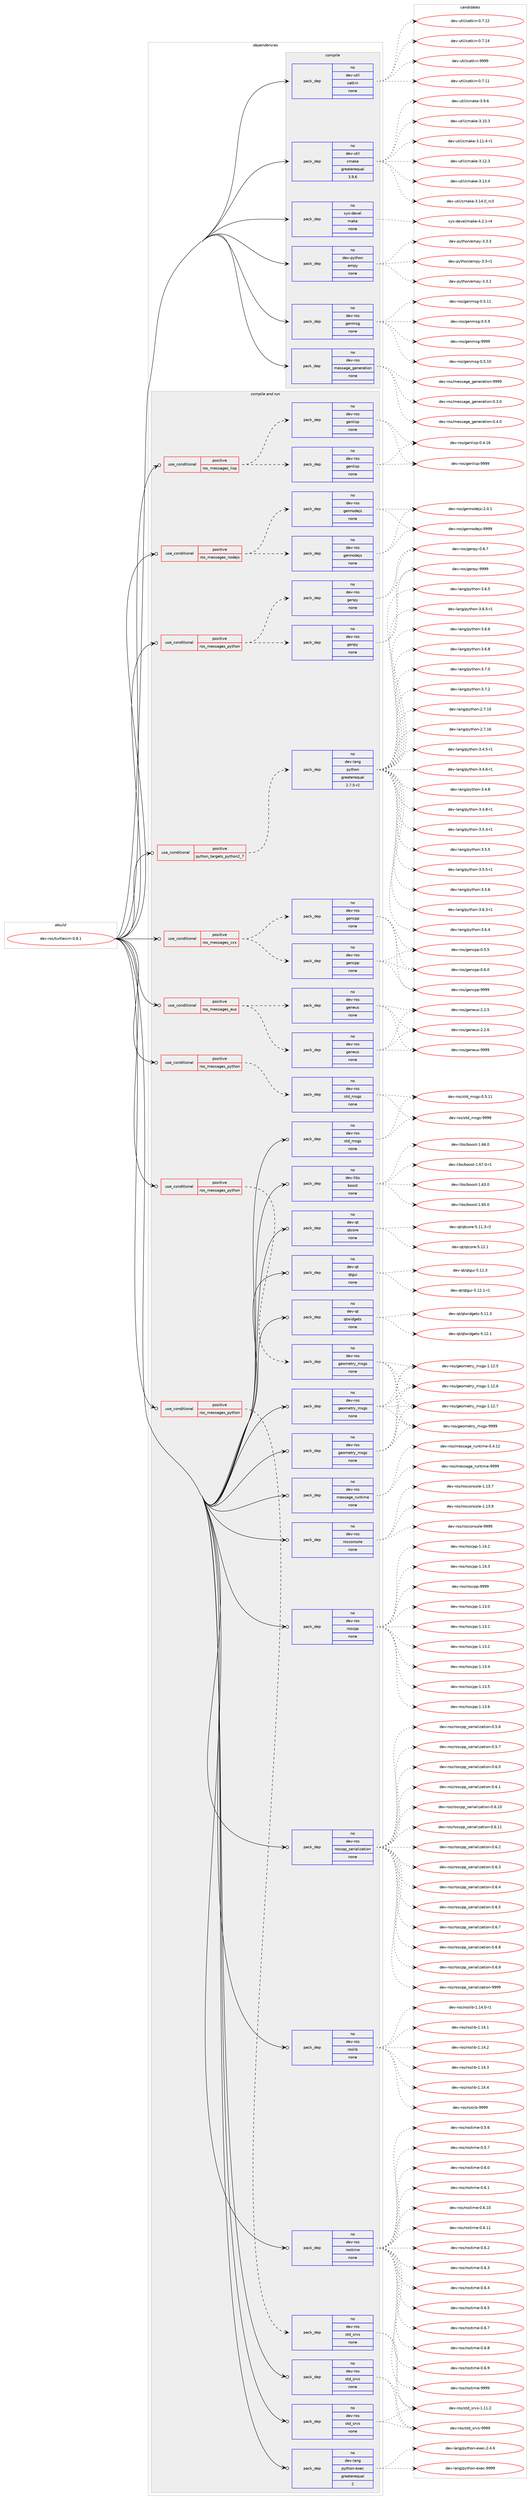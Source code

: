 digraph prolog {

# *************
# Graph options
# *************

newrank=true;
concentrate=true;
compound=true;
graph [rankdir=LR,fontname=Helvetica,fontsize=10,ranksep=1.5];#, ranksep=2.5, nodesep=0.2];
edge  [arrowhead=vee];
node  [fontname=Helvetica,fontsize=10];

# **********
# The ebuild
# **********

subgraph cluster_leftcol {
color=gray;
rank=same;
label=<<i>ebuild</i>>;
id [label="dev-ros/turtlesim-0.8.1", color=red, width=4, href="../dev-ros/turtlesim-0.8.1.svg"];
}

# ****************
# The dependencies
# ****************

subgraph cluster_midcol {
color=gray;
label=<<i>dependencies</i>>;
subgraph cluster_compile {
fillcolor="#eeeeee";
style=filled;
label=<<i>compile</i>>;
subgraph pack1061516 {
dependency1476698 [label=<<TABLE BORDER="0" CELLBORDER="1" CELLSPACING="0" CELLPADDING="4" WIDTH="220"><TR><TD ROWSPAN="6" CELLPADDING="30">pack_dep</TD></TR><TR><TD WIDTH="110">no</TD></TR><TR><TD>dev-python</TD></TR><TR><TD>empy</TD></TR><TR><TD>none</TD></TR><TR><TD></TD></TR></TABLE>>, shape=none, color=blue];
}
id:e -> dependency1476698:w [weight=20,style="solid",arrowhead="vee"];
subgraph pack1061517 {
dependency1476699 [label=<<TABLE BORDER="0" CELLBORDER="1" CELLSPACING="0" CELLPADDING="4" WIDTH="220"><TR><TD ROWSPAN="6" CELLPADDING="30">pack_dep</TD></TR><TR><TD WIDTH="110">no</TD></TR><TR><TD>dev-ros</TD></TR><TR><TD>genmsg</TD></TR><TR><TD>none</TD></TR><TR><TD></TD></TR></TABLE>>, shape=none, color=blue];
}
id:e -> dependency1476699:w [weight=20,style="solid",arrowhead="vee"];
subgraph pack1061518 {
dependency1476700 [label=<<TABLE BORDER="0" CELLBORDER="1" CELLSPACING="0" CELLPADDING="4" WIDTH="220"><TR><TD ROWSPAN="6" CELLPADDING="30">pack_dep</TD></TR><TR><TD WIDTH="110">no</TD></TR><TR><TD>dev-ros</TD></TR><TR><TD>message_generation</TD></TR><TR><TD>none</TD></TR><TR><TD></TD></TR></TABLE>>, shape=none, color=blue];
}
id:e -> dependency1476700:w [weight=20,style="solid",arrowhead="vee"];
subgraph pack1061519 {
dependency1476701 [label=<<TABLE BORDER="0" CELLBORDER="1" CELLSPACING="0" CELLPADDING="4" WIDTH="220"><TR><TD ROWSPAN="6" CELLPADDING="30">pack_dep</TD></TR><TR><TD WIDTH="110">no</TD></TR><TR><TD>dev-util</TD></TR><TR><TD>catkin</TD></TR><TR><TD>none</TD></TR><TR><TD></TD></TR></TABLE>>, shape=none, color=blue];
}
id:e -> dependency1476701:w [weight=20,style="solid",arrowhead="vee"];
subgraph pack1061520 {
dependency1476702 [label=<<TABLE BORDER="0" CELLBORDER="1" CELLSPACING="0" CELLPADDING="4" WIDTH="220"><TR><TD ROWSPAN="6" CELLPADDING="30">pack_dep</TD></TR><TR><TD WIDTH="110">no</TD></TR><TR><TD>dev-util</TD></TR><TR><TD>cmake</TD></TR><TR><TD>greaterequal</TD></TR><TR><TD>3.9.6</TD></TR></TABLE>>, shape=none, color=blue];
}
id:e -> dependency1476702:w [weight=20,style="solid",arrowhead="vee"];
subgraph pack1061521 {
dependency1476703 [label=<<TABLE BORDER="0" CELLBORDER="1" CELLSPACING="0" CELLPADDING="4" WIDTH="220"><TR><TD ROWSPAN="6" CELLPADDING="30">pack_dep</TD></TR><TR><TD WIDTH="110">no</TD></TR><TR><TD>sys-devel</TD></TR><TR><TD>make</TD></TR><TR><TD>none</TD></TR><TR><TD></TD></TR></TABLE>>, shape=none, color=blue];
}
id:e -> dependency1476703:w [weight=20,style="solid",arrowhead="vee"];
}
subgraph cluster_compileandrun {
fillcolor="#eeeeee";
style=filled;
label=<<i>compile and run</i>>;
subgraph cond391792 {
dependency1476704 [label=<<TABLE BORDER="0" CELLBORDER="1" CELLSPACING="0" CELLPADDING="4"><TR><TD ROWSPAN="3" CELLPADDING="10">use_conditional</TD></TR><TR><TD>positive</TD></TR><TR><TD>python_targets_python2_7</TD></TR></TABLE>>, shape=none, color=red];
subgraph pack1061522 {
dependency1476705 [label=<<TABLE BORDER="0" CELLBORDER="1" CELLSPACING="0" CELLPADDING="4" WIDTH="220"><TR><TD ROWSPAN="6" CELLPADDING="30">pack_dep</TD></TR><TR><TD WIDTH="110">no</TD></TR><TR><TD>dev-lang</TD></TR><TR><TD>python</TD></TR><TR><TD>greaterequal</TD></TR><TR><TD>2.7.5-r2</TD></TR></TABLE>>, shape=none, color=blue];
}
dependency1476704:e -> dependency1476705:w [weight=20,style="dashed",arrowhead="vee"];
}
id:e -> dependency1476704:w [weight=20,style="solid",arrowhead="odotvee"];
subgraph cond391793 {
dependency1476706 [label=<<TABLE BORDER="0" CELLBORDER="1" CELLSPACING="0" CELLPADDING="4"><TR><TD ROWSPAN="3" CELLPADDING="10">use_conditional</TD></TR><TR><TD>positive</TD></TR><TR><TD>ros_messages_cxx</TD></TR></TABLE>>, shape=none, color=red];
subgraph pack1061523 {
dependency1476707 [label=<<TABLE BORDER="0" CELLBORDER="1" CELLSPACING="0" CELLPADDING="4" WIDTH="220"><TR><TD ROWSPAN="6" CELLPADDING="30">pack_dep</TD></TR><TR><TD WIDTH="110">no</TD></TR><TR><TD>dev-ros</TD></TR><TR><TD>gencpp</TD></TR><TR><TD>none</TD></TR><TR><TD></TD></TR></TABLE>>, shape=none, color=blue];
}
dependency1476706:e -> dependency1476707:w [weight=20,style="dashed",arrowhead="vee"];
subgraph pack1061524 {
dependency1476708 [label=<<TABLE BORDER="0" CELLBORDER="1" CELLSPACING="0" CELLPADDING="4" WIDTH="220"><TR><TD ROWSPAN="6" CELLPADDING="30">pack_dep</TD></TR><TR><TD WIDTH="110">no</TD></TR><TR><TD>dev-ros</TD></TR><TR><TD>gencpp</TD></TR><TR><TD>none</TD></TR><TR><TD></TD></TR></TABLE>>, shape=none, color=blue];
}
dependency1476706:e -> dependency1476708:w [weight=20,style="dashed",arrowhead="vee"];
}
id:e -> dependency1476706:w [weight=20,style="solid",arrowhead="odotvee"];
subgraph cond391794 {
dependency1476709 [label=<<TABLE BORDER="0" CELLBORDER="1" CELLSPACING="0" CELLPADDING="4"><TR><TD ROWSPAN="3" CELLPADDING="10">use_conditional</TD></TR><TR><TD>positive</TD></TR><TR><TD>ros_messages_eus</TD></TR></TABLE>>, shape=none, color=red];
subgraph pack1061525 {
dependency1476710 [label=<<TABLE BORDER="0" CELLBORDER="1" CELLSPACING="0" CELLPADDING="4" WIDTH="220"><TR><TD ROWSPAN="6" CELLPADDING="30">pack_dep</TD></TR><TR><TD WIDTH="110">no</TD></TR><TR><TD>dev-ros</TD></TR><TR><TD>geneus</TD></TR><TR><TD>none</TD></TR><TR><TD></TD></TR></TABLE>>, shape=none, color=blue];
}
dependency1476709:e -> dependency1476710:w [weight=20,style="dashed",arrowhead="vee"];
subgraph pack1061526 {
dependency1476711 [label=<<TABLE BORDER="0" CELLBORDER="1" CELLSPACING="0" CELLPADDING="4" WIDTH="220"><TR><TD ROWSPAN="6" CELLPADDING="30">pack_dep</TD></TR><TR><TD WIDTH="110">no</TD></TR><TR><TD>dev-ros</TD></TR><TR><TD>geneus</TD></TR><TR><TD>none</TD></TR><TR><TD></TD></TR></TABLE>>, shape=none, color=blue];
}
dependency1476709:e -> dependency1476711:w [weight=20,style="dashed",arrowhead="vee"];
}
id:e -> dependency1476709:w [weight=20,style="solid",arrowhead="odotvee"];
subgraph cond391795 {
dependency1476712 [label=<<TABLE BORDER="0" CELLBORDER="1" CELLSPACING="0" CELLPADDING="4"><TR><TD ROWSPAN="3" CELLPADDING="10">use_conditional</TD></TR><TR><TD>positive</TD></TR><TR><TD>ros_messages_lisp</TD></TR></TABLE>>, shape=none, color=red];
subgraph pack1061527 {
dependency1476713 [label=<<TABLE BORDER="0" CELLBORDER="1" CELLSPACING="0" CELLPADDING="4" WIDTH="220"><TR><TD ROWSPAN="6" CELLPADDING="30">pack_dep</TD></TR><TR><TD WIDTH="110">no</TD></TR><TR><TD>dev-ros</TD></TR><TR><TD>genlisp</TD></TR><TR><TD>none</TD></TR><TR><TD></TD></TR></TABLE>>, shape=none, color=blue];
}
dependency1476712:e -> dependency1476713:w [weight=20,style="dashed",arrowhead="vee"];
subgraph pack1061528 {
dependency1476714 [label=<<TABLE BORDER="0" CELLBORDER="1" CELLSPACING="0" CELLPADDING="4" WIDTH="220"><TR><TD ROWSPAN="6" CELLPADDING="30">pack_dep</TD></TR><TR><TD WIDTH="110">no</TD></TR><TR><TD>dev-ros</TD></TR><TR><TD>genlisp</TD></TR><TR><TD>none</TD></TR><TR><TD></TD></TR></TABLE>>, shape=none, color=blue];
}
dependency1476712:e -> dependency1476714:w [weight=20,style="dashed",arrowhead="vee"];
}
id:e -> dependency1476712:w [weight=20,style="solid",arrowhead="odotvee"];
subgraph cond391796 {
dependency1476715 [label=<<TABLE BORDER="0" CELLBORDER="1" CELLSPACING="0" CELLPADDING="4"><TR><TD ROWSPAN="3" CELLPADDING="10">use_conditional</TD></TR><TR><TD>positive</TD></TR><TR><TD>ros_messages_nodejs</TD></TR></TABLE>>, shape=none, color=red];
subgraph pack1061529 {
dependency1476716 [label=<<TABLE BORDER="0" CELLBORDER="1" CELLSPACING="0" CELLPADDING="4" WIDTH="220"><TR><TD ROWSPAN="6" CELLPADDING="30">pack_dep</TD></TR><TR><TD WIDTH="110">no</TD></TR><TR><TD>dev-ros</TD></TR><TR><TD>gennodejs</TD></TR><TR><TD>none</TD></TR><TR><TD></TD></TR></TABLE>>, shape=none, color=blue];
}
dependency1476715:e -> dependency1476716:w [weight=20,style="dashed",arrowhead="vee"];
subgraph pack1061530 {
dependency1476717 [label=<<TABLE BORDER="0" CELLBORDER="1" CELLSPACING="0" CELLPADDING="4" WIDTH="220"><TR><TD ROWSPAN="6" CELLPADDING="30">pack_dep</TD></TR><TR><TD WIDTH="110">no</TD></TR><TR><TD>dev-ros</TD></TR><TR><TD>gennodejs</TD></TR><TR><TD>none</TD></TR><TR><TD></TD></TR></TABLE>>, shape=none, color=blue];
}
dependency1476715:e -> dependency1476717:w [weight=20,style="dashed",arrowhead="vee"];
}
id:e -> dependency1476715:w [weight=20,style="solid",arrowhead="odotvee"];
subgraph cond391797 {
dependency1476718 [label=<<TABLE BORDER="0" CELLBORDER="1" CELLSPACING="0" CELLPADDING="4"><TR><TD ROWSPAN="3" CELLPADDING="10">use_conditional</TD></TR><TR><TD>positive</TD></TR><TR><TD>ros_messages_python</TD></TR></TABLE>>, shape=none, color=red];
subgraph pack1061531 {
dependency1476719 [label=<<TABLE BORDER="0" CELLBORDER="1" CELLSPACING="0" CELLPADDING="4" WIDTH="220"><TR><TD ROWSPAN="6" CELLPADDING="30">pack_dep</TD></TR><TR><TD WIDTH="110">no</TD></TR><TR><TD>dev-ros</TD></TR><TR><TD>genpy</TD></TR><TR><TD>none</TD></TR><TR><TD></TD></TR></TABLE>>, shape=none, color=blue];
}
dependency1476718:e -> dependency1476719:w [weight=20,style="dashed",arrowhead="vee"];
subgraph pack1061532 {
dependency1476720 [label=<<TABLE BORDER="0" CELLBORDER="1" CELLSPACING="0" CELLPADDING="4" WIDTH="220"><TR><TD ROWSPAN="6" CELLPADDING="30">pack_dep</TD></TR><TR><TD WIDTH="110">no</TD></TR><TR><TD>dev-ros</TD></TR><TR><TD>genpy</TD></TR><TR><TD>none</TD></TR><TR><TD></TD></TR></TABLE>>, shape=none, color=blue];
}
dependency1476718:e -> dependency1476720:w [weight=20,style="dashed",arrowhead="vee"];
}
id:e -> dependency1476718:w [weight=20,style="solid",arrowhead="odotvee"];
subgraph cond391798 {
dependency1476721 [label=<<TABLE BORDER="0" CELLBORDER="1" CELLSPACING="0" CELLPADDING="4"><TR><TD ROWSPAN="3" CELLPADDING="10">use_conditional</TD></TR><TR><TD>positive</TD></TR><TR><TD>ros_messages_python</TD></TR></TABLE>>, shape=none, color=red];
subgraph pack1061533 {
dependency1476722 [label=<<TABLE BORDER="0" CELLBORDER="1" CELLSPACING="0" CELLPADDING="4" WIDTH="220"><TR><TD ROWSPAN="6" CELLPADDING="30">pack_dep</TD></TR><TR><TD WIDTH="110">no</TD></TR><TR><TD>dev-ros</TD></TR><TR><TD>geometry_msgs</TD></TR><TR><TD>none</TD></TR><TR><TD></TD></TR></TABLE>>, shape=none, color=blue];
}
dependency1476721:e -> dependency1476722:w [weight=20,style="dashed",arrowhead="vee"];
}
id:e -> dependency1476721:w [weight=20,style="solid",arrowhead="odotvee"];
subgraph cond391799 {
dependency1476723 [label=<<TABLE BORDER="0" CELLBORDER="1" CELLSPACING="0" CELLPADDING="4"><TR><TD ROWSPAN="3" CELLPADDING="10">use_conditional</TD></TR><TR><TD>positive</TD></TR><TR><TD>ros_messages_python</TD></TR></TABLE>>, shape=none, color=red];
subgraph pack1061534 {
dependency1476724 [label=<<TABLE BORDER="0" CELLBORDER="1" CELLSPACING="0" CELLPADDING="4" WIDTH="220"><TR><TD ROWSPAN="6" CELLPADDING="30">pack_dep</TD></TR><TR><TD WIDTH="110">no</TD></TR><TR><TD>dev-ros</TD></TR><TR><TD>std_msgs</TD></TR><TR><TD>none</TD></TR><TR><TD></TD></TR></TABLE>>, shape=none, color=blue];
}
dependency1476723:e -> dependency1476724:w [weight=20,style="dashed",arrowhead="vee"];
}
id:e -> dependency1476723:w [weight=20,style="solid",arrowhead="odotvee"];
subgraph cond391800 {
dependency1476725 [label=<<TABLE BORDER="0" CELLBORDER="1" CELLSPACING="0" CELLPADDING="4"><TR><TD ROWSPAN="3" CELLPADDING="10">use_conditional</TD></TR><TR><TD>positive</TD></TR><TR><TD>ros_messages_python</TD></TR></TABLE>>, shape=none, color=red];
subgraph pack1061535 {
dependency1476726 [label=<<TABLE BORDER="0" CELLBORDER="1" CELLSPACING="0" CELLPADDING="4" WIDTH="220"><TR><TD ROWSPAN="6" CELLPADDING="30">pack_dep</TD></TR><TR><TD WIDTH="110">no</TD></TR><TR><TD>dev-ros</TD></TR><TR><TD>std_srvs</TD></TR><TR><TD>none</TD></TR><TR><TD></TD></TR></TABLE>>, shape=none, color=blue];
}
dependency1476725:e -> dependency1476726:w [weight=20,style="dashed",arrowhead="vee"];
}
id:e -> dependency1476725:w [weight=20,style="solid",arrowhead="odotvee"];
subgraph pack1061536 {
dependency1476727 [label=<<TABLE BORDER="0" CELLBORDER="1" CELLSPACING="0" CELLPADDING="4" WIDTH="220"><TR><TD ROWSPAN="6" CELLPADDING="30">pack_dep</TD></TR><TR><TD WIDTH="110">no</TD></TR><TR><TD>dev-lang</TD></TR><TR><TD>python-exec</TD></TR><TR><TD>greaterequal</TD></TR><TR><TD>2</TD></TR></TABLE>>, shape=none, color=blue];
}
id:e -> dependency1476727:w [weight=20,style="solid",arrowhead="odotvee"];
subgraph pack1061537 {
dependency1476728 [label=<<TABLE BORDER="0" CELLBORDER="1" CELLSPACING="0" CELLPADDING="4" WIDTH="220"><TR><TD ROWSPAN="6" CELLPADDING="30">pack_dep</TD></TR><TR><TD WIDTH="110">no</TD></TR><TR><TD>dev-libs</TD></TR><TR><TD>boost</TD></TR><TR><TD>none</TD></TR><TR><TD></TD></TR></TABLE>>, shape=none, color=blue];
}
id:e -> dependency1476728:w [weight=20,style="solid",arrowhead="odotvee"];
subgraph pack1061538 {
dependency1476729 [label=<<TABLE BORDER="0" CELLBORDER="1" CELLSPACING="0" CELLPADDING="4" WIDTH="220"><TR><TD ROWSPAN="6" CELLPADDING="30">pack_dep</TD></TR><TR><TD WIDTH="110">no</TD></TR><TR><TD>dev-qt</TD></TR><TR><TD>qtcore</TD></TR><TR><TD>none</TD></TR><TR><TD></TD></TR></TABLE>>, shape=none, color=blue];
}
id:e -> dependency1476729:w [weight=20,style="solid",arrowhead="odotvee"];
subgraph pack1061539 {
dependency1476730 [label=<<TABLE BORDER="0" CELLBORDER="1" CELLSPACING="0" CELLPADDING="4" WIDTH="220"><TR><TD ROWSPAN="6" CELLPADDING="30">pack_dep</TD></TR><TR><TD WIDTH="110">no</TD></TR><TR><TD>dev-qt</TD></TR><TR><TD>qtgui</TD></TR><TR><TD>none</TD></TR><TR><TD></TD></TR></TABLE>>, shape=none, color=blue];
}
id:e -> dependency1476730:w [weight=20,style="solid",arrowhead="odotvee"];
subgraph pack1061540 {
dependency1476731 [label=<<TABLE BORDER="0" CELLBORDER="1" CELLSPACING="0" CELLPADDING="4" WIDTH="220"><TR><TD ROWSPAN="6" CELLPADDING="30">pack_dep</TD></TR><TR><TD WIDTH="110">no</TD></TR><TR><TD>dev-qt</TD></TR><TR><TD>qtwidgets</TD></TR><TR><TD>none</TD></TR><TR><TD></TD></TR></TABLE>>, shape=none, color=blue];
}
id:e -> dependency1476731:w [weight=20,style="solid",arrowhead="odotvee"];
subgraph pack1061541 {
dependency1476732 [label=<<TABLE BORDER="0" CELLBORDER="1" CELLSPACING="0" CELLPADDING="4" WIDTH="220"><TR><TD ROWSPAN="6" CELLPADDING="30">pack_dep</TD></TR><TR><TD WIDTH="110">no</TD></TR><TR><TD>dev-ros</TD></TR><TR><TD>geometry_msgs</TD></TR><TR><TD>none</TD></TR><TR><TD></TD></TR></TABLE>>, shape=none, color=blue];
}
id:e -> dependency1476732:w [weight=20,style="solid",arrowhead="odotvee"];
subgraph pack1061542 {
dependency1476733 [label=<<TABLE BORDER="0" CELLBORDER="1" CELLSPACING="0" CELLPADDING="4" WIDTH="220"><TR><TD ROWSPAN="6" CELLPADDING="30">pack_dep</TD></TR><TR><TD WIDTH="110">no</TD></TR><TR><TD>dev-ros</TD></TR><TR><TD>geometry_msgs</TD></TR><TR><TD>none</TD></TR><TR><TD></TD></TR></TABLE>>, shape=none, color=blue];
}
id:e -> dependency1476733:w [weight=20,style="solid",arrowhead="odotvee"];
subgraph pack1061543 {
dependency1476734 [label=<<TABLE BORDER="0" CELLBORDER="1" CELLSPACING="0" CELLPADDING="4" WIDTH="220"><TR><TD ROWSPAN="6" CELLPADDING="30">pack_dep</TD></TR><TR><TD WIDTH="110">no</TD></TR><TR><TD>dev-ros</TD></TR><TR><TD>message_runtime</TD></TR><TR><TD>none</TD></TR><TR><TD></TD></TR></TABLE>>, shape=none, color=blue];
}
id:e -> dependency1476734:w [weight=20,style="solid",arrowhead="odotvee"];
subgraph pack1061544 {
dependency1476735 [label=<<TABLE BORDER="0" CELLBORDER="1" CELLSPACING="0" CELLPADDING="4" WIDTH="220"><TR><TD ROWSPAN="6" CELLPADDING="30">pack_dep</TD></TR><TR><TD WIDTH="110">no</TD></TR><TR><TD>dev-ros</TD></TR><TR><TD>rosconsole</TD></TR><TR><TD>none</TD></TR><TR><TD></TD></TR></TABLE>>, shape=none, color=blue];
}
id:e -> dependency1476735:w [weight=20,style="solid",arrowhead="odotvee"];
subgraph pack1061545 {
dependency1476736 [label=<<TABLE BORDER="0" CELLBORDER="1" CELLSPACING="0" CELLPADDING="4" WIDTH="220"><TR><TD ROWSPAN="6" CELLPADDING="30">pack_dep</TD></TR><TR><TD WIDTH="110">no</TD></TR><TR><TD>dev-ros</TD></TR><TR><TD>roscpp</TD></TR><TR><TD>none</TD></TR><TR><TD></TD></TR></TABLE>>, shape=none, color=blue];
}
id:e -> dependency1476736:w [weight=20,style="solid",arrowhead="odotvee"];
subgraph pack1061546 {
dependency1476737 [label=<<TABLE BORDER="0" CELLBORDER="1" CELLSPACING="0" CELLPADDING="4" WIDTH="220"><TR><TD ROWSPAN="6" CELLPADDING="30">pack_dep</TD></TR><TR><TD WIDTH="110">no</TD></TR><TR><TD>dev-ros</TD></TR><TR><TD>roscpp_serialization</TD></TR><TR><TD>none</TD></TR><TR><TD></TD></TR></TABLE>>, shape=none, color=blue];
}
id:e -> dependency1476737:w [weight=20,style="solid",arrowhead="odotvee"];
subgraph pack1061547 {
dependency1476738 [label=<<TABLE BORDER="0" CELLBORDER="1" CELLSPACING="0" CELLPADDING="4" WIDTH="220"><TR><TD ROWSPAN="6" CELLPADDING="30">pack_dep</TD></TR><TR><TD WIDTH="110">no</TD></TR><TR><TD>dev-ros</TD></TR><TR><TD>roslib</TD></TR><TR><TD>none</TD></TR><TR><TD></TD></TR></TABLE>>, shape=none, color=blue];
}
id:e -> dependency1476738:w [weight=20,style="solid",arrowhead="odotvee"];
subgraph pack1061548 {
dependency1476739 [label=<<TABLE BORDER="0" CELLBORDER="1" CELLSPACING="0" CELLPADDING="4" WIDTH="220"><TR><TD ROWSPAN="6" CELLPADDING="30">pack_dep</TD></TR><TR><TD WIDTH="110">no</TD></TR><TR><TD>dev-ros</TD></TR><TR><TD>rostime</TD></TR><TR><TD>none</TD></TR><TR><TD></TD></TR></TABLE>>, shape=none, color=blue];
}
id:e -> dependency1476739:w [weight=20,style="solid",arrowhead="odotvee"];
subgraph pack1061549 {
dependency1476740 [label=<<TABLE BORDER="0" CELLBORDER="1" CELLSPACING="0" CELLPADDING="4" WIDTH="220"><TR><TD ROWSPAN="6" CELLPADDING="30">pack_dep</TD></TR><TR><TD WIDTH="110">no</TD></TR><TR><TD>dev-ros</TD></TR><TR><TD>std_msgs</TD></TR><TR><TD>none</TD></TR><TR><TD></TD></TR></TABLE>>, shape=none, color=blue];
}
id:e -> dependency1476740:w [weight=20,style="solid",arrowhead="odotvee"];
subgraph pack1061550 {
dependency1476741 [label=<<TABLE BORDER="0" CELLBORDER="1" CELLSPACING="0" CELLPADDING="4" WIDTH="220"><TR><TD ROWSPAN="6" CELLPADDING="30">pack_dep</TD></TR><TR><TD WIDTH="110">no</TD></TR><TR><TD>dev-ros</TD></TR><TR><TD>std_srvs</TD></TR><TR><TD>none</TD></TR><TR><TD></TD></TR></TABLE>>, shape=none, color=blue];
}
id:e -> dependency1476741:w [weight=20,style="solid",arrowhead="odotvee"];
subgraph pack1061551 {
dependency1476742 [label=<<TABLE BORDER="0" CELLBORDER="1" CELLSPACING="0" CELLPADDING="4" WIDTH="220"><TR><TD ROWSPAN="6" CELLPADDING="30">pack_dep</TD></TR><TR><TD WIDTH="110">no</TD></TR><TR><TD>dev-ros</TD></TR><TR><TD>std_srvs</TD></TR><TR><TD>none</TD></TR><TR><TD></TD></TR></TABLE>>, shape=none, color=blue];
}
id:e -> dependency1476742:w [weight=20,style="solid",arrowhead="odotvee"];
}
subgraph cluster_run {
fillcolor="#eeeeee";
style=filled;
label=<<i>run</i>>;
}
}

# **************
# The candidates
# **************

subgraph cluster_choices {
rank=same;
color=gray;
label=<<i>candidates</i>>;

subgraph choice1061516 {
color=black;
nodesep=1;
choice1001011184511212111610411111047101109112121455146514511449 [label="dev-python/empy-3.3-r1", color=red, width=4,href="../dev-python/empy-3.3-r1.svg"];
choice1001011184511212111610411111047101109112121455146514650 [label="dev-python/empy-3.3.2", color=red, width=4,href="../dev-python/empy-3.3.2.svg"];
choice1001011184511212111610411111047101109112121455146514651 [label="dev-python/empy-3.3.3", color=red, width=4,href="../dev-python/empy-3.3.3.svg"];
dependency1476698:e -> choice1001011184511212111610411111047101109112121455146514511449:w [style=dotted,weight="100"];
dependency1476698:e -> choice1001011184511212111610411111047101109112121455146514650:w [style=dotted,weight="100"];
dependency1476698:e -> choice1001011184511212111610411111047101109112121455146514651:w [style=dotted,weight="100"];
}
subgraph choice1061517 {
color=black;
nodesep=1;
choice100101118451141111154710310111010911510345484653464948 [label="dev-ros/genmsg-0.5.10", color=red, width=4,href="../dev-ros/genmsg-0.5.10.svg"];
choice100101118451141111154710310111010911510345484653464949 [label="dev-ros/genmsg-0.5.11", color=red, width=4,href="../dev-ros/genmsg-0.5.11.svg"];
choice1001011184511411111547103101110109115103454846534657 [label="dev-ros/genmsg-0.5.9", color=red, width=4,href="../dev-ros/genmsg-0.5.9.svg"];
choice10010111845114111115471031011101091151034557575757 [label="dev-ros/genmsg-9999", color=red, width=4,href="../dev-ros/genmsg-9999.svg"];
dependency1476699:e -> choice100101118451141111154710310111010911510345484653464948:w [style=dotted,weight="100"];
dependency1476699:e -> choice100101118451141111154710310111010911510345484653464949:w [style=dotted,weight="100"];
dependency1476699:e -> choice1001011184511411111547103101110109115103454846534657:w [style=dotted,weight="100"];
dependency1476699:e -> choice10010111845114111115471031011101091151034557575757:w [style=dotted,weight="100"];
}
subgraph choice1061518 {
color=black;
nodesep=1;
choice1001011184511411111547109101115115971031019510310111010111497116105111110454846514648 [label="dev-ros/message_generation-0.3.0", color=red, width=4,href="../dev-ros/message_generation-0.3.0.svg"];
choice1001011184511411111547109101115115971031019510310111010111497116105111110454846524648 [label="dev-ros/message_generation-0.4.0", color=red, width=4,href="../dev-ros/message_generation-0.4.0.svg"];
choice10010111845114111115471091011151159710310195103101110101114971161051111104557575757 [label="dev-ros/message_generation-9999", color=red, width=4,href="../dev-ros/message_generation-9999.svg"];
dependency1476700:e -> choice1001011184511411111547109101115115971031019510310111010111497116105111110454846514648:w [style=dotted,weight="100"];
dependency1476700:e -> choice1001011184511411111547109101115115971031019510310111010111497116105111110454846524648:w [style=dotted,weight="100"];
dependency1476700:e -> choice10010111845114111115471091011151159710310195103101110101114971161051111104557575757:w [style=dotted,weight="100"];
}
subgraph choice1061519 {
color=black;
nodesep=1;
choice1001011184511711610510847999711610710511045484655464949 [label="dev-util/catkin-0.7.11", color=red, width=4,href="../dev-util/catkin-0.7.11.svg"];
choice1001011184511711610510847999711610710511045484655464950 [label="dev-util/catkin-0.7.12", color=red, width=4,href="../dev-util/catkin-0.7.12.svg"];
choice1001011184511711610510847999711610710511045484655464952 [label="dev-util/catkin-0.7.14", color=red, width=4,href="../dev-util/catkin-0.7.14.svg"];
choice100101118451171161051084799971161071051104557575757 [label="dev-util/catkin-9999", color=red, width=4,href="../dev-util/catkin-9999.svg"];
dependency1476701:e -> choice1001011184511711610510847999711610710511045484655464949:w [style=dotted,weight="100"];
dependency1476701:e -> choice1001011184511711610510847999711610710511045484655464950:w [style=dotted,weight="100"];
dependency1476701:e -> choice1001011184511711610510847999711610710511045484655464952:w [style=dotted,weight="100"];
dependency1476701:e -> choice100101118451171161051084799971161071051104557575757:w [style=dotted,weight="100"];
}
subgraph choice1061520 {
color=black;
nodesep=1;
choice1001011184511711610510847991099710710145514649484651 [label="dev-util/cmake-3.10.3", color=red, width=4,href="../dev-util/cmake-3.10.3.svg"];
choice10010111845117116105108479910997107101455146494946524511449 [label="dev-util/cmake-3.11.4-r1", color=red, width=4,href="../dev-util/cmake-3.11.4-r1.svg"];
choice1001011184511711610510847991099710710145514649504651 [label="dev-util/cmake-3.12.3", color=red, width=4,href="../dev-util/cmake-3.12.3.svg"];
choice1001011184511711610510847991099710710145514649514652 [label="dev-util/cmake-3.13.4", color=red, width=4,href="../dev-util/cmake-3.13.4.svg"];
choice1001011184511711610510847991099710710145514649524648951149951 [label="dev-util/cmake-3.14.0_rc3", color=red, width=4,href="../dev-util/cmake-3.14.0_rc3.svg"];
choice10010111845117116105108479910997107101455146574654 [label="dev-util/cmake-3.9.6", color=red, width=4,href="../dev-util/cmake-3.9.6.svg"];
dependency1476702:e -> choice1001011184511711610510847991099710710145514649484651:w [style=dotted,weight="100"];
dependency1476702:e -> choice10010111845117116105108479910997107101455146494946524511449:w [style=dotted,weight="100"];
dependency1476702:e -> choice1001011184511711610510847991099710710145514649504651:w [style=dotted,weight="100"];
dependency1476702:e -> choice1001011184511711610510847991099710710145514649514652:w [style=dotted,weight="100"];
dependency1476702:e -> choice1001011184511711610510847991099710710145514649524648951149951:w [style=dotted,weight="100"];
dependency1476702:e -> choice10010111845117116105108479910997107101455146574654:w [style=dotted,weight="100"];
}
subgraph choice1061521 {
color=black;
nodesep=1;
choice1151211154510010111810110847109971071014552465046494511452 [label="sys-devel/make-4.2.1-r4", color=red, width=4,href="../sys-devel/make-4.2.1-r4.svg"];
dependency1476703:e -> choice1151211154510010111810110847109971071014552465046494511452:w [style=dotted,weight="100"];
}
subgraph choice1061522 {
color=black;
nodesep=1;
choice10010111845108971101034711212111610411111045504655464953 [label="dev-lang/python-2.7.15", color=red, width=4,href="../dev-lang/python-2.7.15.svg"];
choice10010111845108971101034711212111610411111045504655464954 [label="dev-lang/python-2.7.16", color=red, width=4,href="../dev-lang/python-2.7.16.svg"];
choice1001011184510897110103471121211161041111104551465246534511449 [label="dev-lang/python-3.4.5-r1", color=red, width=4,href="../dev-lang/python-3.4.5-r1.svg"];
choice1001011184510897110103471121211161041111104551465246544511449 [label="dev-lang/python-3.4.6-r1", color=red, width=4,href="../dev-lang/python-3.4.6-r1.svg"];
choice100101118451089711010347112121116104111110455146524656 [label="dev-lang/python-3.4.8", color=red, width=4,href="../dev-lang/python-3.4.8.svg"];
choice1001011184510897110103471121211161041111104551465246564511449 [label="dev-lang/python-3.4.8-r1", color=red, width=4,href="../dev-lang/python-3.4.8-r1.svg"];
choice1001011184510897110103471121211161041111104551465346524511449 [label="dev-lang/python-3.5.4-r1", color=red, width=4,href="../dev-lang/python-3.5.4-r1.svg"];
choice100101118451089711010347112121116104111110455146534653 [label="dev-lang/python-3.5.5", color=red, width=4,href="../dev-lang/python-3.5.5.svg"];
choice1001011184510897110103471121211161041111104551465346534511449 [label="dev-lang/python-3.5.5-r1", color=red, width=4,href="../dev-lang/python-3.5.5-r1.svg"];
choice100101118451089711010347112121116104111110455146534654 [label="dev-lang/python-3.5.6", color=red, width=4,href="../dev-lang/python-3.5.6.svg"];
choice1001011184510897110103471121211161041111104551465446514511449 [label="dev-lang/python-3.6.3-r1", color=red, width=4,href="../dev-lang/python-3.6.3-r1.svg"];
choice100101118451089711010347112121116104111110455146544652 [label="dev-lang/python-3.6.4", color=red, width=4,href="../dev-lang/python-3.6.4.svg"];
choice100101118451089711010347112121116104111110455146544653 [label="dev-lang/python-3.6.5", color=red, width=4,href="../dev-lang/python-3.6.5.svg"];
choice1001011184510897110103471121211161041111104551465446534511449 [label="dev-lang/python-3.6.5-r1", color=red, width=4,href="../dev-lang/python-3.6.5-r1.svg"];
choice100101118451089711010347112121116104111110455146544654 [label="dev-lang/python-3.6.6", color=red, width=4,href="../dev-lang/python-3.6.6.svg"];
choice100101118451089711010347112121116104111110455146544656 [label="dev-lang/python-3.6.8", color=red, width=4,href="../dev-lang/python-3.6.8.svg"];
choice100101118451089711010347112121116104111110455146554648 [label="dev-lang/python-3.7.0", color=red, width=4,href="../dev-lang/python-3.7.0.svg"];
choice100101118451089711010347112121116104111110455146554650 [label="dev-lang/python-3.7.2", color=red, width=4,href="../dev-lang/python-3.7.2.svg"];
dependency1476705:e -> choice10010111845108971101034711212111610411111045504655464953:w [style=dotted,weight="100"];
dependency1476705:e -> choice10010111845108971101034711212111610411111045504655464954:w [style=dotted,weight="100"];
dependency1476705:e -> choice1001011184510897110103471121211161041111104551465246534511449:w [style=dotted,weight="100"];
dependency1476705:e -> choice1001011184510897110103471121211161041111104551465246544511449:w [style=dotted,weight="100"];
dependency1476705:e -> choice100101118451089711010347112121116104111110455146524656:w [style=dotted,weight="100"];
dependency1476705:e -> choice1001011184510897110103471121211161041111104551465246564511449:w [style=dotted,weight="100"];
dependency1476705:e -> choice1001011184510897110103471121211161041111104551465346524511449:w [style=dotted,weight="100"];
dependency1476705:e -> choice100101118451089711010347112121116104111110455146534653:w [style=dotted,weight="100"];
dependency1476705:e -> choice1001011184510897110103471121211161041111104551465346534511449:w [style=dotted,weight="100"];
dependency1476705:e -> choice100101118451089711010347112121116104111110455146534654:w [style=dotted,weight="100"];
dependency1476705:e -> choice1001011184510897110103471121211161041111104551465446514511449:w [style=dotted,weight="100"];
dependency1476705:e -> choice100101118451089711010347112121116104111110455146544652:w [style=dotted,weight="100"];
dependency1476705:e -> choice100101118451089711010347112121116104111110455146544653:w [style=dotted,weight="100"];
dependency1476705:e -> choice1001011184510897110103471121211161041111104551465446534511449:w [style=dotted,weight="100"];
dependency1476705:e -> choice100101118451089711010347112121116104111110455146544654:w [style=dotted,weight="100"];
dependency1476705:e -> choice100101118451089711010347112121116104111110455146544656:w [style=dotted,weight="100"];
dependency1476705:e -> choice100101118451089711010347112121116104111110455146554648:w [style=dotted,weight="100"];
dependency1476705:e -> choice100101118451089711010347112121116104111110455146554650:w [style=dotted,weight="100"];
}
subgraph choice1061523 {
color=black;
nodesep=1;
choice100101118451141111154710310111099112112454846534653 [label="dev-ros/gencpp-0.5.5", color=red, width=4,href="../dev-ros/gencpp-0.5.5.svg"];
choice100101118451141111154710310111099112112454846544648 [label="dev-ros/gencpp-0.6.0", color=red, width=4,href="../dev-ros/gencpp-0.6.0.svg"];
choice1001011184511411111547103101110991121124557575757 [label="dev-ros/gencpp-9999", color=red, width=4,href="../dev-ros/gencpp-9999.svg"];
dependency1476707:e -> choice100101118451141111154710310111099112112454846534653:w [style=dotted,weight="100"];
dependency1476707:e -> choice100101118451141111154710310111099112112454846544648:w [style=dotted,weight="100"];
dependency1476707:e -> choice1001011184511411111547103101110991121124557575757:w [style=dotted,weight="100"];
}
subgraph choice1061524 {
color=black;
nodesep=1;
choice100101118451141111154710310111099112112454846534653 [label="dev-ros/gencpp-0.5.5", color=red, width=4,href="../dev-ros/gencpp-0.5.5.svg"];
choice100101118451141111154710310111099112112454846544648 [label="dev-ros/gencpp-0.6.0", color=red, width=4,href="../dev-ros/gencpp-0.6.0.svg"];
choice1001011184511411111547103101110991121124557575757 [label="dev-ros/gencpp-9999", color=red, width=4,href="../dev-ros/gencpp-9999.svg"];
dependency1476708:e -> choice100101118451141111154710310111099112112454846534653:w [style=dotted,weight="100"];
dependency1476708:e -> choice100101118451141111154710310111099112112454846544648:w [style=dotted,weight="100"];
dependency1476708:e -> choice1001011184511411111547103101110991121124557575757:w [style=dotted,weight="100"];
}
subgraph choice1061525 {
color=black;
nodesep=1;
choice1001011184511411111547103101110101117115455046504653 [label="dev-ros/geneus-2.2.5", color=red, width=4,href="../dev-ros/geneus-2.2.5.svg"];
choice1001011184511411111547103101110101117115455046504654 [label="dev-ros/geneus-2.2.6", color=red, width=4,href="../dev-ros/geneus-2.2.6.svg"];
choice10010111845114111115471031011101011171154557575757 [label="dev-ros/geneus-9999", color=red, width=4,href="../dev-ros/geneus-9999.svg"];
dependency1476710:e -> choice1001011184511411111547103101110101117115455046504653:w [style=dotted,weight="100"];
dependency1476710:e -> choice1001011184511411111547103101110101117115455046504654:w [style=dotted,weight="100"];
dependency1476710:e -> choice10010111845114111115471031011101011171154557575757:w [style=dotted,weight="100"];
}
subgraph choice1061526 {
color=black;
nodesep=1;
choice1001011184511411111547103101110101117115455046504653 [label="dev-ros/geneus-2.2.5", color=red, width=4,href="../dev-ros/geneus-2.2.5.svg"];
choice1001011184511411111547103101110101117115455046504654 [label="dev-ros/geneus-2.2.6", color=red, width=4,href="../dev-ros/geneus-2.2.6.svg"];
choice10010111845114111115471031011101011171154557575757 [label="dev-ros/geneus-9999", color=red, width=4,href="../dev-ros/geneus-9999.svg"];
dependency1476711:e -> choice1001011184511411111547103101110101117115455046504653:w [style=dotted,weight="100"];
dependency1476711:e -> choice1001011184511411111547103101110101117115455046504654:w [style=dotted,weight="100"];
dependency1476711:e -> choice10010111845114111115471031011101011171154557575757:w [style=dotted,weight="100"];
}
subgraph choice1061527 {
color=black;
nodesep=1;
choice100101118451141111154710310111010810511511245484652464954 [label="dev-ros/genlisp-0.4.16", color=red, width=4,href="../dev-ros/genlisp-0.4.16.svg"];
choice10010111845114111115471031011101081051151124557575757 [label="dev-ros/genlisp-9999", color=red, width=4,href="../dev-ros/genlisp-9999.svg"];
dependency1476713:e -> choice100101118451141111154710310111010810511511245484652464954:w [style=dotted,weight="100"];
dependency1476713:e -> choice10010111845114111115471031011101081051151124557575757:w [style=dotted,weight="100"];
}
subgraph choice1061528 {
color=black;
nodesep=1;
choice100101118451141111154710310111010810511511245484652464954 [label="dev-ros/genlisp-0.4.16", color=red, width=4,href="../dev-ros/genlisp-0.4.16.svg"];
choice10010111845114111115471031011101081051151124557575757 [label="dev-ros/genlisp-9999", color=red, width=4,href="../dev-ros/genlisp-9999.svg"];
dependency1476714:e -> choice100101118451141111154710310111010810511511245484652464954:w [style=dotted,weight="100"];
dependency1476714:e -> choice10010111845114111115471031011101081051151124557575757:w [style=dotted,weight="100"];
}
subgraph choice1061529 {
color=black;
nodesep=1;
choice1001011184511411111547103101110110111100101106115455046484649 [label="dev-ros/gennodejs-2.0.1", color=red, width=4,href="../dev-ros/gennodejs-2.0.1.svg"];
choice10010111845114111115471031011101101111001011061154557575757 [label="dev-ros/gennodejs-9999", color=red, width=4,href="../dev-ros/gennodejs-9999.svg"];
dependency1476716:e -> choice1001011184511411111547103101110110111100101106115455046484649:w [style=dotted,weight="100"];
dependency1476716:e -> choice10010111845114111115471031011101101111001011061154557575757:w [style=dotted,weight="100"];
}
subgraph choice1061530 {
color=black;
nodesep=1;
choice1001011184511411111547103101110110111100101106115455046484649 [label="dev-ros/gennodejs-2.0.1", color=red, width=4,href="../dev-ros/gennodejs-2.0.1.svg"];
choice10010111845114111115471031011101101111001011061154557575757 [label="dev-ros/gennodejs-9999", color=red, width=4,href="../dev-ros/gennodejs-9999.svg"];
dependency1476717:e -> choice1001011184511411111547103101110110111100101106115455046484649:w [style=dotted,weight="100"];
dependency1476717:e -> choice10010111845114111115471031011101101111001011061154557575757:w [style=dotted,weight="100"];
}
subgraph choice1061531 {
color=black;
nodesep=1;
choice1001011184511411111547103101110112121454846544655 [label="dev-ros/genpy-0.6.7", color=red, width=4,href="../dev-ros/genpy-0.6.7.svg"];
choice10010111845114111115471031011101121214557575757 [label="dev-ros/genpy-9999", color=red, width=4,href="../dev-ros/genpy-9999.svg"];
dependency1476719:e -> choice1001011184511411111547103101110112121454846544655:w [style=dotted,weight="100"];
dependency1476719:e -> choice10010111845114111115471031011101121214557575757:w [style=dotted,weight="100"];
}
subgraph choice1061532 {
color=black;
nodesep=1;
choice1001011184511411111547103101110112121454846544655 [label="dev-ros/genpy-0.6.7", color=red, width=4,href="../dev-ros/genpy-0.6.7.svg"];
choice10010111845114111115471031011101121214557575757 [label="dev-ros/genpy-9999", color=red, width=4,href="../dev-ros/genpy-9999.svg"];
dependency1476720:e -> choice1001011184511411111547103101110112121454846544655:w [style=dotted,weight="100"];
dependency1476720:e -> choice10010111845114111115471031011101121214557575757:w [style=dotted,weight="100"];
}
subgraph choice1061533 {
color=black;
nodesep=1;
choice10010111845114111115471031011111091011161141219510911510311545494649504653 [label="dev-ros/geometry_msgs-1.12.5", color=red, width=4,href="../dev-ros/geometry_msgs-1.12.5.svg"];
choice10010111845114111115471031011111091011161141219510911510311545494649504654 [label="dev-ros/geometry_msgs-1.12.6", color=red, width=4,href="../dev-ros/geometry_msgs-1.12.6.svg"];
choice10010111845114111115471031011111091011161141219510911510311545494649504655 [label="dev-ros/geometry_msgs-1.12.7", color=red, width=4,href="../dev-ros/geometry_msgs-1.12.7.svg"];
choice1001011184511411111547103101111109101116114121951091151031154557575757 [label="dev-ros/geometry_msgs-9999", color=red, width=4,href="../dev-ros/geometry_msgs-9999.svg"];
dependency1476722:e -> choice10010111845114111115471031011111091011161141219510911510311545494649504653:w [style=dotted,weight="100"];
dependency1476722:e -> choice10010111845114111115471031011111091011161141219510911510311545494649504654:w [style=dotted,weight="100"];
dependency1476722:e -> choice10010111845114111115471031011111091011161141219510911510311545494649504655:w [style=dotted,weight="100"];
dependency1476722:e -> choice1001011184511411111547103101111109101116114121951091151031154557575757:w [style=dotted,weight="100"];
}
subgraph choice1061534 {
color=black;
nodesep=1;
choice10010111845114111115471151161009510911510311545484653464949 [label="dev-ros/std_msgs-0.5.11", color=red, width=4,href="../dev-ros/std_msgs-0.5.11.svg"];
choice1001011184511411111547115116100951091151031154557575757 [label="dev-ros/std_msgs-9999", color=red, width=4,href="../dev-ros/std_msgs-9999.svg"];
dependency1476724:e -> choice10010111845114111115471151161009510911510311545484653464949:w [style=dotted,weight="100"];
dependency1476724:e -> choice1001011184511411111547115116100951091151031154557575757:w [style=dotted,weight="100"];
}
subgraph choice1061535 {
color=black;
nodesep=1;
choice10010111845114111115471151161009511511411811545494649494650 [label="dev-ros/std_srvs-1.11.2", color=red, width=4,href="../dev-ros/std_srvs-1.11.2.svg"];
choice1001011184511411111547115116100951151141181154557575757 [label="dev-ros/std_srvs-9999", color=red, width=4,href="../dev-ros/std_srvs-9999.svg"];
dependency1476726:e -> choice10010111845114111115471151161009511511411811545494649494650:w [style=dotted,weight="100"];
dependency1476726:e -> choice1001011184511411111547115116100951151141181154557575757:w [style=dotted,weight="100"];
}
subgraph choice1061536 {
color=black;
nodesep=1;
choice1001011184510897110103471121211161041111104510112010199455046524654 [label="dev-lang/python-exec-2.4.6", color=red, width=4,href="../dev-lang/python-exec-2.4.6.svg"];
choice10010111845108971101034711212111610411111045101120101994557575757 [label="dev-lang/python-exec-9999", color=red, width=4,href="../dev-lang/python-exec-9999.svg"];
dependency1476727:e -> choice1001011184510897110103471121211161041111104510112010199455046524654:w [style=dotted,weight="100"];
dependency1476727:e -> choice10010111845108971101034711212111610411111045101120101994557575757:w [style=dotted,weight="100"];
}
subgraph choice1061537 {
color=black;
nodesep=1;
choice1001011184510810598115479811111111511645494654514648 [label="dev-libs/boost-1.63.0", color=red, width=4,href="../dev-libs/boost-1.63.0.svg"];
choice1001011184510810598115479811111111511645494654534648 [label="dev-libs/boost-1.65.0", color=red, width=4,href="../dev-libs/boost-1.65.0.svg"];
choice1001011184510810598115479811111111511645494654544648 [label="dev-libs/boost-1.66.0", color=red, width=4,href="../dev-libs/boost-1.66.0.svg"];
choice10010111845108105981154798111111115116454946545546484511449 [label="dev-libs/boost-1.67.0-r1", color=red, width=4,href="../dev-libs/boost-1.67.0-r1.svg"];
dependency1476728:e -> choice1001011184510810598115479811111111511645494654514648:w [style=dotted,weight="100"];
dependency1476728:e -> choice1001011184510810598115479811111111511645494654534648:w [style=dotted,weight="100"];
dependency1476728:e -> choice1001011184510810598115479811111111511645494654544648:w [style=dotted,weight="100"];
dependency1476728:e -> choice10010111845108105981154798111111115116454946545546484511449:w [style=dotted,weight="100"];
}
subgraph choice1061538 {
color=black;
nodesep=1;
choice100101118451131164711311699111114101455346494946514511450 [label="dev-qt/qtcore-5.11.3-r2", color=red, width=4,href="../dev-qt/qtcore-5.11.3-r2.svg"];
choice10010111845113116471131169911111410145534649504649 [label="dev-qt/qtcore-5.12.1", color=red, width=4,href="../dev-qt/qtcore-5.12.1.svg"];
dependency1476729:e -> choice100101118451131164711311699111114101455346494946514511450:w [style=dotted,weight="100"];
dependency1476729:e -> choice10010111845113116471131169911111410145534649504649:w [style=dotted,weight="100"];
}
subgraph choice1061539 {
color=black;
nodesep=1;
choice100101118451131164711311610311710545534649494651 [label="dev-qt/qtgui-5.11.3", color=red, width=4,href="../dev-qt/qtgui-5.11.3.svg"];
choice1001011184511311647113116103117105455346495046494511449 [label="dev-qt/qtgui-5.12.1-r1", color=red, width=4,href="../dev-qt/qtgui-5.12.1-r1.svg"];
dependency1476730:e -> choice100101118451131164711311610311710545534649494651:w [style=dotted,weight="100"];
dependency1476730:e -> choice1001011184511311647113116103117105455346495046494511449:w [style=dotted,weight="100"];
}
subgraph choice1061540 {
color=black;
nodesep=1;
choice100101118451131164711311611910510010310111611545534649494651 [label="dev-qt/qtwidgets-5.11.3", color=red, width=4,href="../dev-qt/qtwidgets-5.11.3.svg"];
choice100101118451131164711311611910510010310111611545534649504649 [label="dev-qt/qtwidgets-5.12.1", color=red, width=4,href="../dev-qt/qtwidgets-5.12.1.svg"];
dependency1476731:e -> choice100101118451131164711311611910510010310111611545534649494651:w [style=dotted,weight="100"];
dependency1476731:e -> choice100101118451131164711311611910510010310111611545534649504649:w [style=dotted,weight="100"];
}
subgraph choice1061541 {
color=black;
nodesep=1;
choice10010111845114111115471031011111091011161141219510911510311545494649504653 [label="dev-ros/geometry_msgs-1.12.5", color=red, width=4,href="../dev-ros/geometry_msgs-1.12.5.svg"];
choice10010111845114111115471031011111091011161141219510911510311545494649504654 [label="dev-ros/geometry_msgs-1.12.6", color=red, width=4,href="../dev-ros/geometry_msgs-1.12.6.svg"];
choice10010111845114111115471031011111091011161141219510911510311545494649504655 [label="dev-ros/geometry_msgs-1.12.7", color=red, width=4,href="../dev-ros/geometry_msgs-1.12.7.svg"];
choice1001011184511411111547103101111109101116114121951091151031154557575757 [label="dev-ros/geometry_msgs-9999", color=red, width=4,href="../dev-ros/geometry_msgs-9999.svg"];
dependency1476732:e -> choice10010111845114111115471031011111091011161141219510911510311545494649504653:w [style=dotted,weight="100"];
dependency1476732:e -> choice10010111845114111115471031011111091011161141219510911510311545494649504654:w [style=dotted,weight="100"];
dependency1476732:e -> choice10010111845114111115471031011111091011161141219510911510311545494649504655:w [style=dotted,weight="100"];
dependency1476732:e -> choice1001011184511411111547103101111109101116114121951091151031154557575757:w [style=dotted,weight="100"];
}
subgraph choice1061542 {
color=black;
nodesep=1;
choice10010111845114111115471031011111091011161141219510911510311545494649504653 [label="dev-ros/geometry_msgs-1.12.5", color=red, width=4,href="../dev-ros/geometry_msgs-1.12.5.svg"];
choice10010111845114111115471031011111091011161141219510911510311545494649504654 [label="dev-ros/geometry_msgs-1.12.6", color=red, width=4,href="../dev-ros/geometry_msgs-1.12.6.svg"];
choice10010111845114111115471031011111091011161141219510911510311545494649504655 [label="dev-ros/geometry_msgs-1.12.7", color=red, width=4,href="../dev-ros/geometry_msgs-1.12.7.svg"];
choice1001011184511411111547103101111109101116114121951091151031154557575757 [label="dev-ros/geometry_msgs-9999", color=red, width=4,href="../dev-ros/geometry_msgs-9999.svg"];
dependency1476733:e -> choice10010111845114111115471031011111091011161141219510911510311545494649504653:w [style=dotted,weight="100"];
dependency1476733:e -> choice10010111845114111115471031011111091011161141219510911510311545494649504654:w [style=dotted,weight="100"];
dependency1476733:e -> choice10010111845114111115471031011111091011161141219510911510311545494649504655:w [style=dotted,weight="100"];
dependency1476733:e -> choice1001011184511411111547103101111109101116114121951091151031154557575757:w [style=dotted,weight="100"];
}
subgraph choice1061543 {
color=black;
nodesep=1;
choice1001011184511411111547109101115115971031019511411711011610510910145484652464950 [label="dev-ros/message_runtime-0.4.12", color=red, width=4,href="../dev-ros/message_runtime-0.4.12.svg"];
choice100101118451141111154710910111511597103101951141171101161051091014557575757 [label="dev-ros/message_runtime-9999", color=red, width=4,href="../dev-ros/message_runtime-9999.svg"];
dependency1476734:e -> choice1001011184511411111547109101115115971031019511411711011610510910145484652464950:w [style=dotted,weight="100"];
dependency1476734:e -> choice100101118451141111154710910111511597103101951141171101161051091014557575757:w [style=dotted,weight="100"];
}
subgraph choice1061544 {
color=black;
nodesep=1;
choice10010111845114111115471141111159911111011511110810145494649514655 [label="dev-ros/rosconsole-1.13.7", color=red, width=4,href="../dev-ros/rosconsole-1.13.7.svg"];
choice10010111845114111115471141111159911111011511110810145494649514657 [label="dev-ros/rosconsole-1.13.9", color=red, width=4,href="../dev-ros/rosconsole-1.13.9.svg"];
choice1001011184511411111547114111115991111101151111081014557575757 [label="dev-ros/rosconsole-9999", color=red, width=4,href="../dev-ros/rosconsole-9999.svg"];
dependency1476735:e -> choice10010111845114111115471141111159911111011511110810145494649514655:w [style=dotted,weight="100"];
dependency1476735:e -> choice10010111845114111115471141111159911111011511110810145494649514657:w [style=dotted,weight="100"];
dependency1476735:e -> choice1001011184511411111547114111115991111101151111081014557575757:w [style=dotted,weight="100"];
}
subgraph choice1061545 {
color=black;
nodesep=1;
choice10010111845114111115471141111159911211245494649514648 [label="dev-ros/roscpp-1.13.0", color=red, width=4,href="../dev-ros/roscpp-1.13.0.svg"];
choice10010111845114111115471141111159911211245494649514649 [label="dev-ros/roscpp-1.13.1", color=red, width=4,href="../dev-ros/roscpp-1.13.1.svg"];
choice10010111845114111115471141111159911211245494649514650 [label="dev-ros/roscpp-1.13.2", color=red, width=4,href="../dev-ros/roscpp-1.13.2.svg"];
choice10010111845114111115471141111159911211245494649514652 [label="dev-ros/roscpp-1.13.4", color=red, width=4,href="../dev-ros/roscpp-1.13.4.svg"];
choice10010111845114111115471141111159911211245494649514653 [label="dev-ros/roscpp-1.13.5", color=red, width=4,href="../dev-ros/roscpp-1.13.5.svg"];
choice10010111845114111115471141111159911211245494649514654 [label="dev-ros/roscpp-1.13.6", color=red, width=4,href="../dev-ros/roscpp-1.13.6.svg"];
choice10010111845114111115471141111159911211245494649524650 [label="dev-ros/roscpp-1.14.2", color=red, width=4,href="../dev-ros/roscpp-1.14.2.svg"];
choice10010111845114111115471141111159911211245494649524651 [label="dev-ros/roscpp-1.14.3", color=red, width=4,href="../dev-ros/roscpp-1.14.3.svg"];
choice1001011184511411111547114111115991121124557575757 [label="dev-ros/roscpp-9999", color=red, width=4,href="../dev-ros/roscpp-9999.svg"];
dependency1476736:e -> choice10010111845114111115471141111159911211245494649514648:w [style=dotted,weight="100"];
dependency1476736:e -> choice10010111845114111115471141111159911211245494649514649:w [style=dotted,weight="100"];
dependency1476736:e -> choice10010111845114111115471141111159911211245494649514650:w [style=dotted,weight="100"];
dependency1476736:e -> choice10010111845114111115471141111159911211245494649514652:w [style=dotted,weight="100"];
dependency1476736:e -> choice10010111845114111115471141111159911211245494649514653:w [style=dotted,weight="100"];
dependency1476736:e -> choice10010111845114111115471141111159911211245494649514654:w [style=dotted,weight="100"];
dependency1476736:e -> choice10010111845114111115471141111159911211245494649524650:w [style=dotted,weight="100"];
dependency1476736:e -> choice10010111845114111115471141111159911211245494649524651:w [style=dotted,weight="100"];
dependency1476736:e -> choice1001011184511411111547114111115991121124557575757:w [style=dotted,weight="100"];
}
subgraph choice1061546 {
color=black;
nodesep=1;
choice100101118451141111154711411111599112112951151011141059710810512297116105111110454846534654 [label="dev-ros/roscpp_serialization-0.5.6", color=red, width=4,href="../dev-ros/roscpp_serialization-0.5.6.svg"];
choice100101118451141111154711411111599112112951151011141059710810512297116105111110454846534655 [label="dev-ros/roscpp_serialization-0.5.7", color=red, width=4,href="../dev-ros/roscpp_serialization-0.5.7.svg"];
choice100101118451141111154711411111599112112951151011141059710810512297116105111110454846544648 [label="dev-ros/roscpp_serialization-0.6.0", color=red, width=4,href="../dev-ros/roscpp_serialization-0.6.0.svg"];
choice100101118451141111154711411111599112112951151011141059710810512297116105111110454846544649 [label="dev-ros/roscpp_serialization-0.6.1", color=red, width=4,href="../dev-ros/roscpp_serialization-0.6.1.svg"];
choice10010111845114111115471141111159911211295115101114105971081051229711610511111045484654464948 [label="dev-ros/roscpp_serialization-0.6.10", color=red, width=4,href="../dev-ros/roscpp_serialization-0.6.10.svg"];
choice10010111845114111115471141111159911211295115101114105971081051229711610511111045484654464949 [label="dev-ros/roscpp_serialization-0.6.11", color=red, width=4,href="../dev-ros/roscpp_serialization-0.6.11.svg"];
choice100101118451141111154711411111599112112951151011141059710810512297116105111110454846544650 [label="dev-ros/roscpp_serialization-0.6.2", color=red, width=4,href="../dev-ros/roscpp_serialization-0.6.2.svg"];
choice100101118451141111154711411111599112112951151011141059710810512297116105111110454846544651 [label="dev-ros/roscpp_serialization-0.6.3", color=red, width=4,href="../dev-ros/roscpp_serialization-0.6.3.svg"];
choice100101118451141111154711411111599112112951151011141059710810512297116105111110454846544652 [label="dev-ros/roscpp_serialization-0.6.4", color=red, width=4,href="../dev-ros/roscpp_serialization-0.6.4.svg"];
choice100101118451141111154711411111599112112951151011141059710810512297116105111110454846544653 [label="dev-ros/roscpp_serialization-0.6.5", color=red, width=4,href="../dev-ros/roscpp_serialization-0.6.5.svg"];
choice100101118451141111154711411111599112112951151011141059710810512297116105111110454846544655 [label="dev-ros/roscpp_serialization-0.6.7", color=red, width=4,href="../dev-ros/roscpp_serialization-0.6.7.svg"];
choice100101118451141111154711411111599112112951151011141059710810512297116105111110454846544656 [label="dev-ros/roscpp_serialization-0.6.8", color=red, width=4,href="../dev-ros/roscpp_serialization-0.6.8.svg"];
choice100101118451141111154711411111599112112951151011141059710810512297116105111110454846544657 [label="dev-ros/roscpp_serialization-0.6.9", color=red, width=4,href="../dev-ros/roscpp_serialization-0.6.9.svg"];
choice1001011184511411111547114111115991121129511510111410597108105122971161051111104557575757 [label="dev-ros/roscpp_serialization-9999", color=red, width=4,href="../dev-ros/roscpp_serialization-9999.svg"];
dependency1476737:e -> choice100101118451141111154711411111599112112951151011141059710810512297116105111110454846534654:w [style=dotted,weight="100"];
dependency1476737:e -> choice100101118451141111154711411111599112112951151011141059710810512297116105111110454846534655:w [style=dotted,weight="100"];
dependency1476737:e -> choice100101118451141111154711411111599112112951151011141059710810512297116105111110454846544648:w [style=dotted,weight="100"];
dependency1476737:e -> choice100101118451141111154711411111599112112951151011141059710810512297116105111110454846544649:w [style=dotted,weight="100"];
dependency1476737:e -> choice10010111845114111115471141111159911211295115101114105971081051229711610511111045484654464948:w [style=dotted,weight="100"];
dependency1476737:e -> choice10010111845114111115471141111159911211295115101114105971081051229711610511111045484654464949:w [style=dotted,weight="100"];
dependency1476737:e -> choice100101118451141111154711411111599112112951151011141059710810512297116105111110454846544650:w [style=dotted,weight="100"];
dependency1476737:e -> choice100101118451141111154711411111599112112951151011141059710810512297116105111110454846544651:w [style=dotted,weight="100"];
dependency1476737:e -> choice100101118451141111154711411111599112112951151011141059710810512297116105111110454846544652:w [style=dotted,weight="100"];
dependency1476737:e -> choice100101118451141111154711411111599112112951151011141059710810512297116105111110454846544653:w [style=dotted,weight="100"];
dependency1476737:e -> choice100101118451141111154711411111599112112951151011141059710810512297116105111110454846544655:w [style=dotted,weight="100"];
dependency1476737:e -> choice100101118451141111154711411111599112112951151011141059710810512297116105111110454846544656:w [style=dotted,weight="100"];
dependency1476737:e -> choice100101118451141111154711411111599112112951151011141059710810512297116105111110454846544657:w [style=dotted,weight="100"];
dependency1476737:e -> choice1001011184511411111547114111115991121129511510111410597108105122971161051111104557575757:w [style=dotted,weight="100"];
}
subgraph choice1061547 {
color=black;
nodesep=1;
choice100101118451141111154711411111510810598454946495246484511449 [label="dev-ros/roslib-1.14.0-r1", color=red, width=4,href="../dev-ros/roslib-1.14.0-r1.svg"];
choice10010111845114111115471141111151081059845494649524649 [label="dev-ros/roslib-1.14.1", color=red, width=4,href="../dev-ros/roslib-1.14.1.svg"];
choice10010111845114111115471141111151081059845494649524650 [label="dev-ros/roslib-1.14.2", color=red, width=4,href="../dev-ros/roslib-1.14.2.svg"];
choice10010111845114111115471141111151081059845494649524651 [label="dev-ros/roslib-1.14.3", color=red, width=4,href="../dev-ros/roslib-1.14.3.svg"];
choice10010111845114111115471141111151081059845494649524652 [label="dev-ros/roslib-1.14.4", color=red, width=4,href="../dev-ros/roslib-1.14.4.svg"];
choice1001011184511411111547114111115108105984557575757 [label="dev-ros/roslib-9999", color=red, width=4,href="../dev-ros/roslib-9999.svg"];
dependency1476738:e -> choice100101118451141111154711411111510810598454946495246484511449:w [style=dotted,weight="100"];
dependency1476738:e -> choice10010111845114111115471141111151081059845494649524649:w [style=dotted,weight="100"];
dependency1476738:e -> choice10010111845114111115471141111151081059845494649524650:w [style=dotted,weight="100"];
dependency1476738:e -> choice10010111845114111115471141111151081059845494649524651:w [style=dotted,weight="100"];
dependency1476738:e -> choice10010111845114111115471141111151081059845494649524652:w [style=dotted,weight="100"];
dependency1476738:e -> choice1001011184511411111547114111115108105984557575757:w [style=dotted,weight="100"];
}
subgraph choice1061548 {
color=black;
nodesep=1;
choice1001011184511411111547114111115116105109101454846534654 [label="dev-ros/rostime-0.5.6", color=red, width=4,href="../dev-ros/rostime-0.5.6.svg"];
choice1001011184511411111547114111115116105109101454846534655 [label="dev-ros/rostime-0.5.7", color=red, width=4,href="../dev-ros/rostime-0.5.7.svg"];
choice1001011184511411111547114111115116105109101454846544648 [label="dev-ros/rostime-0.6.0", color=red, width=4,href="../dev-ros/rostime-0.6.0.svg"];
choice1001011184511411111547114111115116105109101454846544649 [label="dev-ros/rostime-0.6.1", color=red, width=4,href="../dev-ros/rostime-0.6.1.svg"];
choice100101118451141111154711411111511610510910145484654464948 [label="dev-ros/rostime-0.6.10", color=red, width=4,href="../dev-ros/rostime-0.6.10.svg"];
choice100101118451141111154711411111511610510910145484654464949 [label="dev-ros/rostime-0.6.11", color=red, width=4,href="../dev-ros/rostime-0.6.11.svg"];
choice1001011184511411111547114111115116105109101454846544650 [label="dev-ros/rostime-0.6.2", color=red, width=4,href="../dev-ros/rostime-0.6.2.svg"];
choice1001011184511411111547114111115116105109101454846544651 [label="dev-ros/rostime-0.6.3", color=red, width=4,href="../dev-ros/rostime-0.6.3.svg"];
choice1001011184511411111547114111115116105109101454846544652 [label="dev-ros/rostime-0.6.4", color=red, width=4,href="../dev-ros/rostime-0.6.4.svg"];
choice1001011184511411111547114111115116105109101454846544653 [label="dev-ros/rostime-0.6.5", color=red, width=4,href="../dev-ros/rostime-0.6.5.svg"];
choice1001011184511411111547114111115116105109101454846544655 [label="dev-ros/rostime-0.6.7", color=red, width=4,href="../dev-ros/rostime-0.6.7.svg"];
choice1001011184511411111547114111115116105109101454846544656 [label="dev-ros/rostime-0.6.8", color=red, width=4,href="../dev-ros/rostime-0.6.8.svg"];
choice1001011184511411111547114111115116105109101454846544657 [label="dev-ros/rostime-0.6.9", color=red, width=4,href="../dev-ros/rostime-0.6.9.svg"];
choice10010111845114111115471141111151161051091014557575757 [label="dev-ros/rostime-9999", color=red, width=4,href="../dev-ros/rostime-9999.svg"];
dependency1476739:e -> choice1001011184511411111547114111115116105109101454846534654:w [style=dotted,weight="100"];
dependency1476739:e -> choice1001011184511411111547114111115116105109101454846534655:w [style=dotted,weight="100"];
dependency1476739:e -> choice1001011184511411111547114111115116105109101454846544648:w [style=dotted,weight="100"];
dependency1476739:e -> choice1001011184511411111547114111115116105109101454846544649:w [style=dotted,weight="100"];
dependency1476739:e -> choice100101118451141111154711411111511610510910145484654464948:w [style=dotted,weight="100"];
dependency1476739:e -> choice100101118451141111154711411111511610510910145484654464949:w [style=dotted,weight="100"];
dependency1476739:e -> choice1001011184511411111547114111115116105109101454846544650:w [style=dotted,weight="100"];
dependency1476739:e -> choice1001011184511411111547114111115116105109101454846544651:w [style=dotted,weight="100"];
dependency1476739:e -> choice1001011184511411111547114111115116105109101454846544652:w [style=dotted,weight="100"];
dependency1476739:e -> choice1001011184511411111547114111115116105109101454846544653:w [style=dotted,weight="100"];
dependency1476739:e -> choice1001011184511411111547114111115116105109101454846544655:w [style=dotted,weight="100"];
dependency1476739:e -> choice1001011184511411111547114111115116105109101454846544656:w [style=dotted,weight="100"];
dependency1476739:e -> choice1001011184511411111547114111115116105109101454846544657:w [style=dotted,weight="100"];
dependency1476739:e -> choice10010111845114111115471141111151161051091014557575757:w [style=dotted,weight="100"];
}
subgraph choice1061549 {
color=black;
nodesep=1;
choice10010111845114111115471151161009510911510311545484653464949 [label="dev-ros/std_msgs-0.5.11", color=red, width=4,href="../dev-ros/std_msgs-0.5.11.svg"];
choice1001011184511411111547115116100951091151031154557575757 [label="dev-ros/std_msgs-9999", color=red, width=4,href="../dev-ros/std_msgs-9999.svg"];
dependency1476740:e -> choice10010111845114111115471151161009510911510311545484653464949:w [style=dotted,weight="100"];
dependency1476740:e -> choice1001011184511411111547115116100951091151031154557575757:w [style=dotted,weight="100"];
}
subgraph choice1061550 {
color=black;
nodesep=1;
choice10010111845114111115471151161009511511411811545494649494650 [label="dev-ros/std_srvs-1.11.2", color=red, width=4,href="../dev-ros/std_srvs-1.11.2.svg"];
choice1001011184511411111547115116100951151141181154557575757 [label="dev-ros/std_srvs-9999", color=red, width=4,href="../dev-ros/std_srvs-9999.svg"];
dependency1476741:e -> choice10010111845114111115471151161009511511411811545494649494650:w [style=dotted,weight="100"];
dependency1476741:e -> choice1001011184511411111547115116100951151141181154557575757:w [style=dotted,weight="100"];
}
subgraph choice1061551 {
color=black;
nodesep=1;
choice10010111845114111115471151161009511511411811545494649494650 [label="dev-ros/std_srvs-1.11.2", color=red, width=4,href="../dev-ros/std_srvs-1.11.2.svg"];
choice1001011184511411111547115116100951151141181154557575757 [label="dev-ros/std_srvs-9999", color=red, width=4,href="../dev-ros/std_srvs-9999.svg"];
dependency1476742:e -> choice10010111845114111115471151161009511511411811545494649494650:w [style=dotted,weight="100"];
dependency1476742:e -> choice1001011184511411111547115116100951151141181154557575757:w [style=dotted,weight="100"];
}
}

}
